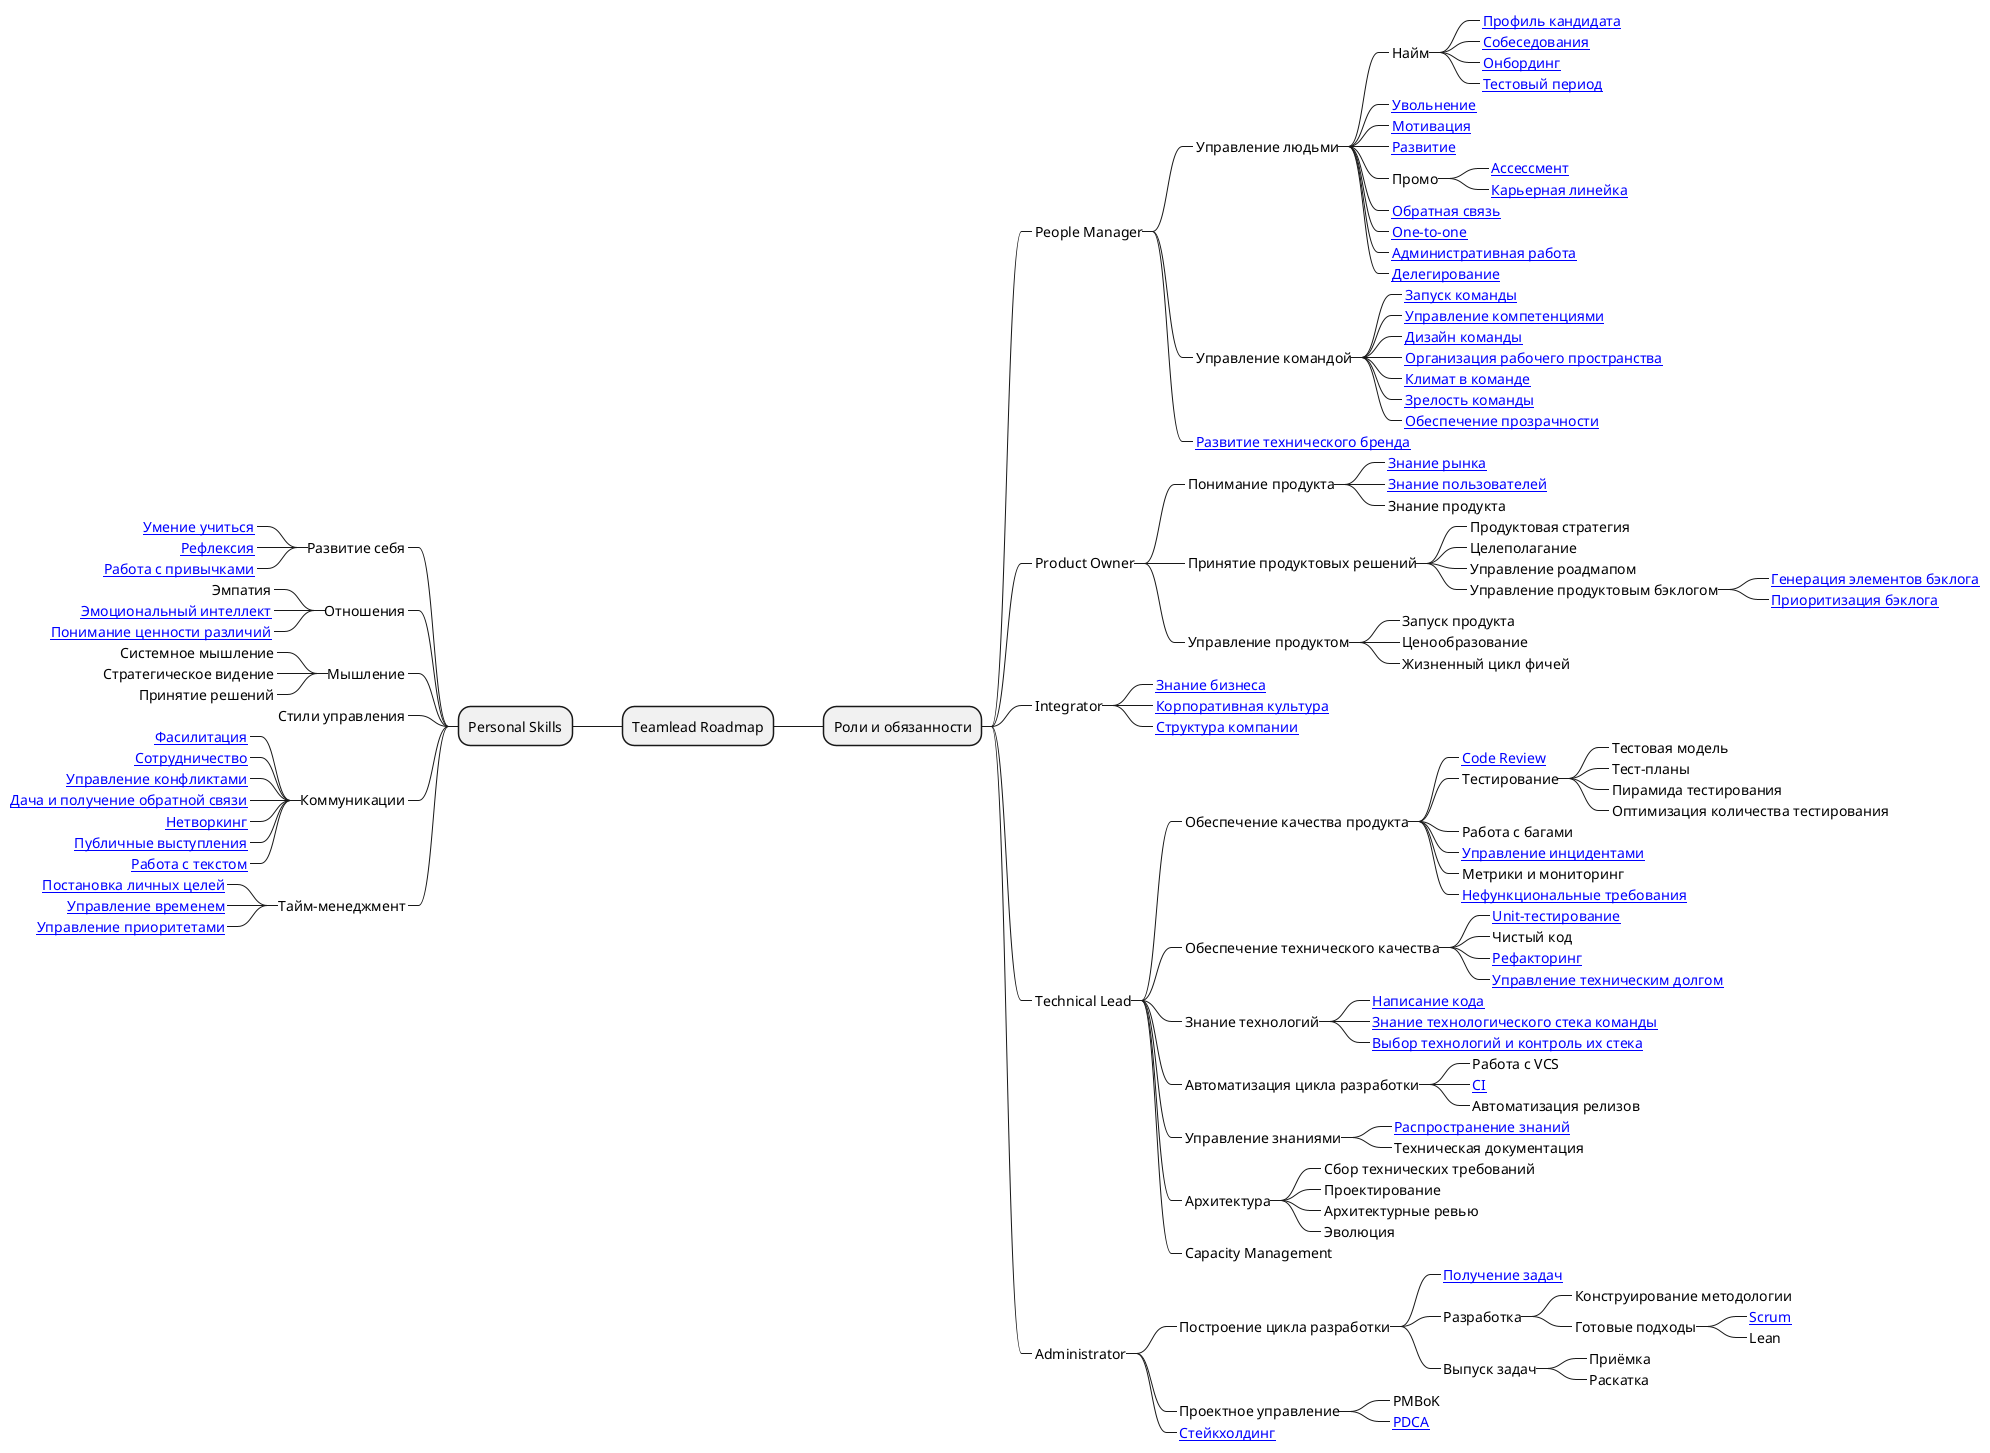 @startmindmap
* Teamlead Roadmap
** Роли и обязанности
***_ People Manager
****_ Управление людьми
*****_ Найм
******_ [[https://github.com/tlbootcamp/tlroadmap/blob/master/skills/resource-manager/profile.md Профиль кандидата]]
******_ [[https://github.com/tlbootcamp/tlroadmap/blob/master/skills/resource-manager/interview.md Собеседования]]
******_ [[https://github.com/tlbootcamp/tlroadmap/blob/master/skills/resource-manager/onboarding.md Онбординг]]
******_ [[https://github.com/tlbootcamp/tlroadmap/blob/master/skills/resource-manager/test-period.md Тестовый период]]
*****_ [[https://github.com/tlbootcamp/tlroadmap/blob/master/skills/resource-manager/firing.md Увольнение]]
*****_ [[https://github.com/tlbootcamp/tlroadmap/blob/master/skills/resource-manager/motivation.md Мотивация]]
*****_ [[https://github.com/tlbootcamp/tlroadmap/blob/master/skills/resource-manager/development.md Развитие]]
*****_ Промо
******_ [[https://github.com/tlbootcamp/tlroadmap/blob/master/skills/resource-manager/assessment.md Ассессмент]]
******_ [[https://github.com/tlbootcamp/tlroadmap/blob/master/skills/resource-manager/career.md Карьерная линейка]]
*****_ [[https://github.com/tlbootcamp/tlroadmap/blob/master/skills/resource-manager/feedback.md Обратная связь]]
*****_ [[https://github.com/tlbootcamp/tlroadmap/blob/master/skills/resource-manager/one-to-one.md One-to-one]]
*****_ [[https://github.com/tlbootcamp/tlroadmap/blob/master/skills/resource-manager/admin.md Административная работа]]
*****_ [[https://github.com/tlbootcamp/tlroadmap/blob/master/skills/resource-manager/delegation.md Делегирование]]
****_ Управление командой
*****_ [[https://github.com/tlbootcamp/tlroadmap/blob/master/skills/resource-manager/team-launch.md Запуск команды]]
*****_ [[https://github.com/tlbootcamp/tlroadmap/blob/master/skills/resource-manager/competency-management.md Управление компетенциями]]
*****_ [[https://github.com/tlbootcamp/tlroadmap/blob/master/skills/resource-manager/team-design.md Дизайн команды]]
*****_ [[https://github.com/tlbootcamp/tlroadmap/blob/master/skills/resource-manager/workspace.md Организация рабочего пространства]]
*****_ [[https://github.com/tlbootcamp/tlroadmap/blob/master/skills/resource-manager/team-climate.md Климат в команде]]
*****_ [[https://github.com/tlbootcamp/tlroadmap/blob/master/skills/resource-manager/team-maturity.md Зрелость команды]]
*****_ [[https://github.com/tlbootcamp/tlroadmap/blob/master/skills/resource-manager/transparency.md Обеспечение прозрачности]]
****_ [[https://github.com/tlbootcamp/tlroadmap/blob/master/skills/resource-manager/techpr.md Развитие технического бренда]]
***_ Product Owner
****_ Понимание продукта
*****_ [[https://github.com/tlbootcamp/tlroadmap/blob/master/skills/product-owner/market-knowledge.md Знание рынка]]
*****_ [[https://github.com/tlbootcamp/tlroadmap/blob/master/skills/product-owner/user-knowledge.md Знание пользователей]]
*****_ Знание продукта
****_ Принятие продуктовых решений
*****_ Продуктовая стратегия
*****_ Целеполагание
*****_ Управление роадмапом
*****_ Управление продуктовым бэклогом
******_ [[https://github.com/tlbootcamp/tlroadmap/blob/master/skills/product-owner/backlog-generation.md Генерация элементов бэклога]]
******_ [[https://github.com/tlbootcamp/tlroadmap/blob/master/skills/product-owner/backlog-prioritization.md Приоритизация бэклога]]
****_ Управление продуктом
*****_ Запуск продукта
*****_ Ценообразование
*****_ Жизненный цикл фичей
***_ Integrator
****_ [[https://github.com/tlbootcamp/tlroadmap/blob/master/skills/integrator/business-knowledge.md Знание бизнеса]]
****_ [[https://github.com/tlbootcamp/tlroadmap/blob/master/skills/integrator/corporate-culture.md Корпоративная культура]]
****_ [[https://github.com/tlbootcamp/tlroadmap/blob/master/skills/integrator/company-structure.md Структура компании]]
***_ Technical Lead
****_ Обеспечение качества продукта
*****_ [[https://github.com/tlbootcamp/tlroadmap/blob/master/skills/technical-lead/code-review.md Code Review]]
*****_ Тестирование
******_ Тестовая модель
******_ Тест-планы
******_ Пирамида тестирования
******_ Оптимизация количества тестирования
*****_ Работа с багами
*****_ [[https://github.com/tlbootcamp/tlroadmap/blob/master/skills/technical-lead/incident-management.md Управление инцидентами]]
*****_ Метрики и мониторинг
*****_ [[https://github.com/tlbootcamp/tlroadmap/blob/master/skills/technical-lead/nfr.md Нефункциональные требования]]
****_ Обеспечение технического качества
*****_ [[https://github.com/tlbootcamp/tlroadmap/blob/master/skills/technical-lead/unit-testing.md Unit-тестирование]]
*****_ Чистый код
*****_ [[https://github.com/tlbootcamp/tlroadmap/blob/master/skills/technical-lead/refactoring.md Рефакторинг]]
*****_ [[https://github.com/tlbootcamp/tlroadmap/blob/master/skills/technical-lead/technical-debt.md Управление техническим долгом]]
****_ Знание технологий
*****_ [[https://github.com/tlbootcamp/tlroadmap/blob/master/skills/technical-lead/code.md Написание кода]]
*****_ [[https://github.com/tlbootcamp/tlroadmap/blob/master/skills/technical-lead/stack-knowledge.md Знание технологического стека команды]]
*****_ [[https://github.com/tlbootcamp/tlroadmap/blob/master/skills/technical-lead/stack-choice.md Выбор технологий и контроль их стека]]
****_ Автоматизация цикла разработки
*****_ Работа с VCS
*****_ [[https://github.com/tlbootcamp/tlroadmap/blob/master/skills/technical-lead/ci.md CI]]
*****_ Автоматизация релизов
****_ Управление знаниями
*****_ [[https://github.com/tlbootcamp/tlroadmap/blob/master/skills/technical-lead/knowledge-management.md Распространение знаний]]
*****_ Техническая документация
****_ Архитектура
*****_ Сбор технических требований
*****_ Проектирование
*****_ Архитектурные ревью
*****_ Эволюция
****_ Capacity Management
***_ Administrator
****_ Построение цикла разработки
*****_ [[https://github.com/tlbootcamp/tlroadmap/blob/master/skills/administrator/task-inbox.md Получение задач]]
*****_ Разработка
******_ Конструирование методологии
******_ Готовые подходы
*******_ [[https://github.com/tlbootcamp/tlroadmap/blob/master/skills/administrator/scrum.md Scrum]]
*******_ Lean
*****_ Выпуск задач
******_ Приёмка
******_ Раскатка
****_ Проектное управление
*****_ PMBoK
*****_ [[https://github.com/tlbootcamp/tlroadmap/blob/master/skills/administrator/pdca.md PDCA]]
****_ [[https://github.com/tlbootcamp/tlroadmap/blob/master/skills/administrator/stakeholding.md Стейкхолдинг]]

left side

** Personal Skills
***_ Развитие себя
****_ [[https://github.com/tlbootcamp/tlroadmap/blob/master/skills/self-improvement/learning.md Умение учиться]]
****_ [[https://github.com/tlbootcamp/tlroadmap/blob/master/skills/self-improvement/reflection.md Рефлексия]]
****_ [[https://github.com/tlbootcamp/tlroadmap/blob/master/skills/self-improvement/habits.md Работа с привычками]]
***_ Отношения
****_ Эмпатия
****_ [[https://github.com/tlbootcamp/tlroadmap/blob/master/skills/self-improvement/emotional-intelligence.md Эмоциональный интеллект]]
****_ [[https://github.com/tlbootcamp/tlroadmap/blob/master/skills/self-improvement/diversity.md Понимание ценности различий]]
***_ Мышление
****_ Системное мышление
****_ Стратегическое видение
****_ Принятие решений
***_ Стили управления
***_ Коммуникации
****_ [[https://github.com/tlbootcamp/tlroadmap/blob/master/skills/self-improvement/facilitation.md Фасилитация]]
****_ [[https://github.com/tlbootcamp/tlroadmap/blob/master/skills/self-improvement/cooperation.md Сотрудничество]]
****_ [[https://github.com/tlbootcamp/tlroadmap/blob/master/skills/self-improvement/conflicts.md Управление конфликтами]]
****_ [[https://github.com/tlbootcamp/tlroadmap/blob/master/skills/self-improvement/feedback.md Дача и получение обратной связи]]
****_ [[https://github.com/tlbootcamp/tlroadmap/blob/master/skills/self-improvement/networking.md Нетворкинг]]
****_ [[https://github.com/tlbootcamp/tlroadmap/blob/master/skills/self-improvement/public-speaking.md Публичные выступления]]
****_ [[https://github.com/tlbootcamp/tlroadmap/blob/master/skills/self-improvement/text.md Работа с текстом]]
***_ Тайм-менеджмент
****_ [[https://github.com/tlbootcamp/tlroadmap/blob/master/skills/self-improvement/goal-setting.md Постановка личных целей]]
****_ [[https://github.com/tlbootcamp/tlroadmap/blob/master/skills/self-improvement/time-management.md Управление временем]]
****_ [[https://github.com/tlbootcamp/tlroadmap/blob/master/skills/self-improvement/prioritization.md Управление приоритетами]]

@endmindmap